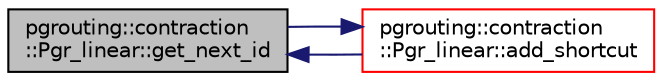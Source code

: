 digraph "pgrouting::contraction::Pgr_linear::get_next_id"
{
  edge [fontname="Helvetica",fontsize="10",labelfontname="Helvetica",labelfontsize="10"];
  node [fontname="Helvetica",fontsize="10",shape=record];
  rankdir="LR";
  Node103 [label="pgrouting::contraction\l::Pgr_linear::get_next_id",height=0.2,width=0.4,color="black", fillcolor="grey75", style="filled", fontcolor="black"];
  Node103 -> Node104 [dir="back",color="midnightblue",fontsize="10",style="solid",fontname="Helvetica"];
  Node104 [label="pgrouting::contraction\l::Pgr_linear::add_shortcut",height=0.2,width=0.4,color="red", fillcolor="white", style="filled",URL="$classpgrouting_1_1contraction_1_1Pgr__linear.html#a8e40b3cf3839a6a3ef50cc2f7288ea99",tooltip="add edges(shortuct) to the graph during contraction "];
  Node104 -> Node103 [dir="back",color="midnightblue",fontsize="10",style="solid",fontname="Helvetica"];
}
